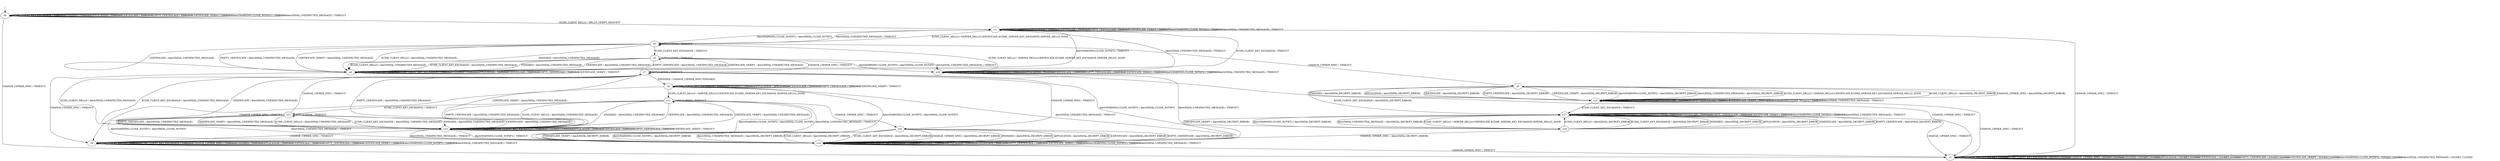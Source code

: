 digraph h5 {
s0 [label="s0"];
s1 [label="s1"];
s2 [label="s2"];
s3 [label="s3"];
s16 [label="s16"];
s4 [label="s4"];
s5 [label="s5"];
s6 [label="s6"];
s7 [label="s7"];
s9 [label="s9"];
s15 [label="s15"];
s17 [label="s17"];
s8 [label="s8"];
s10 [label="s10"];
s13 [label="s13"];
s14 [label="s14"];
s18 [label="s18"];
s11 [label="s11"];
s12 [label="s12"];
s0 -> s1 [label="ECDH_CLIENT_HELLO / HELLO_VERIFY_REQUEST"];
s0 -> s0 [label="ECDH_CLIENT_KEY_EXCHANGE / TIMEOUT"];
s0 -> s2 [label="CHANGE_CIPHER_SPEC / TIMEOUT"];
s0 -> s0 [label="FINISHED / TIMEOUT"];
s0 -> s0 [label="APPLICATION / TIMEOUT"];
s0 -> s0 [label="CERTIFICATE / TIMEOUT"];
s0 -> s0 [label="EMPTY_CERTIFICATE / TIMEOUT"];
s0 -> s0 [label="CERTIFICATE_VERIFY / TIMEOUT"];
s0 -> s0 [label="Alert(WARNING,CLOSE_NOTIFY) / TIMEOUT"];
s0 -> s0 [label="Alert(FATAL,UNEXPECTED_MESSAGE) / TIMEOUT"];
s1 -> s3 [label="ECDH_CLIENT_HELLO / SERVER_HELLO,CERTIFICATE,ECDHE_SERVER_KEY_EXCHANGE,SERVER_HELLO_DONE"];
s1 -> s16 [label="ECDH_CLIENT_KEY_EXCHANGE / TIMEOUT"];
s1 -> s2 [label="CHANGE_CIPHER_SPEC / TIMEOUT"];
s1 -> s1 [label="FINISHED / TIMEOUT"];
s1 -> s1 [label="APPLICATION / TIMEOUT"];
s1 -> s1 [label="CERTIFICATE / TIMEOUT"];
s1 -> s1 [label="EMPTY_CERTIFICATE / TIMEOUT"];
s1 -> s1 [label="CERTIFICATE_VERIFY / TIMEOUT"];
s1 -> s1 [label="Alert(WARNING,CLOSE_NOTIFY) / TIMEOUT"];
s1 -> s1 [label="Alert(FATAL,UNEXPECTED_MESSAGE) / TIMEOUT"];
s2 -> s2 [label="ECDH_CLIENT_HELLO / SOCKET_CLOSED"];
s2 -> s2 [label="ECDH_CLIENT_KEY_EXCHANGE / SOCKET_CLOSED"];
s2 -> s2 [label="CHANGE_CIPHER_SPEC / SOCKET_CLOSED"];
s2 -> s2 [label="FINISHED / SOCKET_CLOSED"];
s2 -> s2 [label="APPLICATION / SOCKET_CLOSED"];
s2 -> s2 [label="CERTIFICATE / SOCKET_CLOSED"];
s2 -> s2 [label="EMPTY_CERTIFICATE / SOCKET_CLOSED"];
s2 -> s2 [label="CERTIFICATE_VERIFY / SOCKET_CLOSED"];
s2 -> s2 [label="Alert(WARNING,CLOSE_NOTIFY) / SOCKET_CLOSED"];
s2 -> s2 [label="Alert(FATAL,UNEXPECTED_MESSAGE) / SOCKET_CLOSED"];
s3 -> s4 [label="ECDH_CLIENT_HELLO / Alert(FATAL,UNEXPECTED_MESSAGE)"];
s3 -> s5 [label="ECDH_CLIENT_KEY_EXCHANGE / TIMEOUT"];
s3 -> s6 [label="CHANGE_CIPHER_SPEC / TIMEOUT"];
s3 -> s4 [label="FINISHED / Alert(FATAL,UNEXPECTED_MESSAGE)"];
s3 -> s3 [label="APPLICATION / TIMEOUT"];
s3 -> s4 [label="CERTIFICATE / Alert(FATAL,UNEXPECTED_MESSAGE)"];
s3 -> s4 [label="EMPTY_CERTIFICATE / Alert(FATAL,UNEXPECTED_MESSAGE)"];
s3 -> s4 [label="CERTIFICATE_VERIFY / Alert(FATAL,UNEXPECTED_MESSAGE)"];
s3 -> s1 [label="Alert(WARNING,CLOSE_NOTIFY) / Alert(FATAL,CLOSE_NOTIFY)"];
s3 -> s1 [label="Alert(FATAL,UNEXPECTED_MESSAGE) / TIMEOUT"];
s16 -> s3 [label="ECDH_CLIENT_HELLO / SERVER_HELLO,CERTIFICATE,ECDHE_SERVER_KEY_EXCHANGE,SERVER_HELLO_DONE"];
s16 -> s16 [label="ECDH_CLIENT_KEY_EXCHANGE / TIMEOUT"];
s16 -> s2 [label="CHANGE_CIPHER_SPEC / TIMEOUT"];
s16 -> s16 [label="FINISHED / TIMEOUT"];
s16 -> s16 [label="APPLICATION / TIMEOUT"];
s16 -> s16 [label="CERTIFICATE / TIMEOUT"];
s16 -> s16 [label="EMPTY_CERTIFICATE / TIMEOUT"];
s16 -> s16 [label="CERTIFICATE_VERIFY / TIMEOUT"];
s16 -> s16 [label="Alert(WARNING,CLOSE_NOTIFY) / TIMEOUT"];
s16 -> s16 [label="Alert(FATAL,UNEXPECTED_MESSAGE) / TIMEOUT"];
s4 -> s4 [label="ECDH_CLIENT_HELLO / TIMEOUT"];
s4 -> s4 [label="ECDH_CLIENT_KEY_EXCHANGE / TIMEOUT"];
s4 -> s9 [label="CHANGE_CIPHER_SPEC / TIMEOUT"];
s4 -> s4 [label="FINISHED / TIMEOUT"];
s4 -> s4 [label="APPLICATION / TIMEOUT"];
s4 -> s4 [label="CERTIFICATE / TIMEOUT"];
s4 -> s4 [label="EMPTY_CERTIFICATE / TIMEOUT"];
s4 -> s4 [label="CERTIFICATE_VERIFY / TIMEOUT"];
s4 -> s1 [label="Alert(WARNING,CLOSE_NOTIFY) / TIMEOUT"];
s4 -> s1 [label="Alert(FATAL,UNEXPECTED_MESSAGE) / TIMEOUT"];
s5 -> s4 [label="ECDH_CLIENT_HELLO / Alert(FATAL,UNEXPECTED_MESSAGE)"];
s5 -> s4 [label="ECDH_CLIENT_KEY_EXCHANGE / Alert(FATAL,UNEXPECTED_MESSAGE)"];
s5 -> s7 [label="CHANGE_CIPHER_SPEC / TIMEOUT"];
s5 -> s4 [label="FINISHED / Alert(FATAL,UNEXPECTED_MESSAGE)"];
s5 -> s5 [label="APPLICATION / TIMEOUT"];
s5 -> s4 [label="CERTIFICATE / Alert(FATAL,UNEXPECTED_MESSAGE)"];
s5 -> s4 [label="EMPTY_CERTIFICATE / Alert(FATAL,UNEXPECTED_MESSAGE)"];
s5 -> s4 [label="CERTIFICATE_VERIFY / Alert(FATAL,UNEXPECTED_MESSAGE)"];
s5 -> s16 [label="Alert(WARNING,CLOSE_NOTIFY) / Alert(FATAL,CLOSE_NOTIFY)"];
s5 -> s16 [label="Alert(FATAL,UNEXPECTED_MESSAGE) / TIMEOUT"];
s6 -> s15 [label="ECDH_CLIENT_HELLO / Alert(FATAL,DECRYPT_ERROR)"];
s6 -> s17 [label="ECDH_CLIENT_KEY_EXCHANGE / Alert(FATAL,DECRYPT_ERROR)"];
s6 -> s15 [label="CHANGE_CIPHER_SPEC / Alert(FATAL,DECRYPT_ERROR)"];
s6 -> s15 [label="FINISHED / Alert(FATAL,DECRYPT_ERROR)"];
s6 -> s15 [label="APPLICATION / Alert(FATAL,DECRYPT_ERROR)"];
s6 -> s15 [label="CERTIFICATE / Alert(FATAL,DECRYPT_ERROR)"];
s6 -> s15 [label="EMPTY_CERTIFICATE / Alert(FATAL,DECRYPT_ERROR)"];
s6 -> s15 [label="CERTIFICATE_VERIFY / Alert(FATAL,DECRYPT_ERROR)"];
s6 -> s15 [label="Alert(WARNING,CLOSE_NOTIFY) / Alert(FATAL,DECRYPT_ERROR)"];
s6 -> s15 [label="Alert(FATAL,UNEXPECTED_MESSAGE) / Alert(FATAL,DECRYPT_ERROR)"];
s7 -> s13 [label="ECDH_CLIENT_HELLO / Alert(FATAL,UNEXPECTED_MESSAGE)"];
s7 -> s13 [label="ECDH_CLIENT_KEY_EXCHANGE / Alert(FATAL,UNEXPECTED_MESSAGE)"];
s7 -> s10 [label="CHANGE_CIPHER_SPEC / TIMEOUT"];
s7 -> s8 [label="FINISHED / CHANGE_CIPHER_SPEC,FINISHED"];
s7 -> s7 [label="APPLICATION / TIMEOUT"];
s7 -> s13 [label="CERTIFICATE / Alert(FATAL,UNEXPECTED_MESSAGE)"];
s7 -> s13 [label="EMPTY_CERTIFICATE / Alert(FATAL,UNEXPECTED_MESSAGE)"];
s7 -> s13 [label="CERTIFICATE_VERIFY / Alert(FATAL,UNEXPECTED_MESSAGE)"];
s7 -> s14 [label="Alert(WARNING,CLOSE_NOTIFY) / Alert(FATAL,CLOSE_NOTIFY)"];
s7 -> s14 [label="Alert(FATAL,UNEXPECTED_MESSAGE) / TIMEOUT"];
s9 -> s9 [label="ECDH_CLIENT_HELLO / TIMEOUT"];
s9 -> s9 [label="ECDH_CLIENT_KEY_EXCHANGE / TIMEOUT"];
s9 -> s9 [label="CHANGE_CIPHER_SPEC / TIMEOUT"];
s9 -> s9 [label="FINISHED / TIMEOUT"];
s9 -> s9 [label="APPLICATION / TIMEOUT"];
s9 -> s9 [label="CERTIFICATE / TIMEOUT"];
s9 -> s9 [label="EMPTY_CERTIFICATE / TIMEOUT"];
s9 -> s9 [label="CERTIFICATE_VERIFY / TIMEOUT"];
s9 -> s9 [label="Alert(WARNING,CLOSE_NOTIFY) / TIMEOUT"];
s9 -> s9 [label="Alert(FATAL,UNEXPECTED_MESSAGE) / TIMEOUT"];
s15 -> s6 [label="ECDH_CLIENT_HELLO / SERVER_HELLO,CERTIFICATE,ECDHE_SERVER_KEY_EXCHANGE,SERVER_HELLO_DONE"];
s15 -> s17 [label="ECDH_CLIENT_KEY_EXCHANGE / TIMEOUT"];
s15 -> s2 [label="CHANGE_CIPHER_SPEC / TIMEOUT"];
s15 -> s15 [label="FINISHED / TIMEOUT"];
s15 -> s15 [label="APPLICATION / TIMEOUT"];
s15 -> s15 [label="CERTIFICATE / TIMEOUT"];
s15 -> s15 [label="EMPTY_CERTIFICATE / TIMEOUT"];
s15 -> s15 [label="CERTIFICATE_VERIFY / TIMEOUT"];
s15 -> s15 [label="Alert(WARNING,CLOSE_NOTIFY) / TIMEOUT"];
s15 -> s15 [label="Alert(FATAL,UNEXPECTED_MESSAGE) / TIMEOUT"];
s17 -> s18 [label="ECDH_CLIENT_HELLO / SERVER_HELLO,CERTIFICATE,ECDHE_SERVER_KEY_EXCHANGE,SERVER_HELLO_DONE"];
s17 -> s17 [label="ECDH_CLIENT_KEY_EXCHANGE / TIMEOUT"];
s17 -> s2 [label="CHANGE_CIPHER_SPEC / TIMEOUT"];
s17 -> s17 [label="FINISHED / TIMEOUT"];
s17 -> s17 [label="APPLICATION / TIMEOUT"];
s17 -> s17 [label="CERTIFICATE / TIMEOUT"];
s17 -> s17 [label="EMPTY_CERTIFICATE / TIMEOUT"];
s17 -> s17 [label="CERTIFICATE_VERIFY / TIMEOUT"];
s17 -> s17 [label="Alert(WARNING,CLOSE_NOTIFY) / TIMEOUT"];
s17 -> s17 [label="Alert(FATAL,UNEXPECTED_MESSAGE) / TIMEOUT"];
s8 -> s11 [label="ECDH_CLIENT_HELLO / SERVER_HELLO,CERTIFICATE,ECDHE_SERVER_KEY_EXCHANGE,SERVER_HELLO_DONE"];
s8 -> s8 [label="ECDH_CLIENT_KEY_EXCHANGE / TIMEOUT"];
s8 -> s9 [label="CHANGE_CIPHER_SPEC / TIMEOUT"];
s8 -> s8 [label="FINISHED / TIMEOUT"];
s8 -> s8 [label="APPLICATION / APPLICATION"];
s8 -> s8 [label="CERTIFICATE / TIMEOUT"];
s8 -> s8 [label="EMPTY_CERTIFICATE / TIMEOUT"];
s8 -> s8 [label="CERTIFICATE_VERIFY / TIMEOUT"];
s8 -> s14 [label="Alert(WARNING,CLOSE_NOTIFY) / Alert(FATAL,CLOSE_NOTIFY)"];
s8 -> s14 [label="Alert(FATAL,UNEXPECTED_MESSAGE) / TIMEOUT"];
s10 -> s14 [label="ECDH_CLIENT_HELLO / Alert(FATAL,DECRYPT_ERROR)"];
s10 -> s14 [label="ECDH_CLIENT_KEY_EXCHANGE / Alert(FATAL,DECRYPT_ERROR)"];
s10 -> s14 [label="CHANGE_CIPHER_SPEC / Alert(FATAL,DECRYPT_ERROR)"];
s10 -> s14 [label="FINISHED / Alert(FATAL,DECRYPT_ERROR)"];
s10 -> s14 [label="APPLICATION / Alert(FATAL,DECRYPT_ERROR)"];
s10 -> s14 [label="CERTIFICATE / Alert(FATAL,DECRYPT_ERROR)"];
s10 -> s14 [label="EMPTY_CERTIFICATE / Alert(FATAL,DECRYPT_ERROR)"];
s10 -> s14 [label="CERTIFICATE_VERIFY / Alert(FATAL,DECRYPT_ERROR)"];
s10 -> s14 [label="Alert(WARNING,CLOSE_NOTIFY) / Alert(FATAL,DECRYPT_ERROR)"];
s10 -> s14 [label="Alert(FATAL,UNEXPECTED_MESSAGE) / Alert(FATAL,DECRYPT_ERROR)"];
s13 -> s13 [label="ECDH_CLIENT_HELLO / TIMEOUT"];
s13 -> s13 [label="ECDH_CLIENT_KEY_EXCHANGE / TIMEOUT"];
s13 -> s9 [label="CHANGE_CIPHER_SPEC / TIMEOUT"];
s13 -> s13 [label="FINISHED / TIMEOUT"];
s13 -> s13 [label="APPLICATION / TIMEOUT"];
s13 -> s13 [label="CERTIFICATE / TIMEOUT"];
s13 -> s13 [label="EMPTY_CERTIFICATE / TIMEOUT"];
s13 -> s13 [label="CERTIFICATE_VERIFY / TIMEOUT"];
s13 -> s14 [label="Alert(WARNING,CLOSE_NOTIFY) / TIMEOUT"];
s13 -> s14 [label="Alert(FATAL,UNEXPECTED_MESSAGE) / TIMEOUT"];
s14 -> s14 [label="ECDH_CLIENT_HELLO / TIMEOUT"];
s14 -> s14 [label="ECDH_CLIENT_KEY_EXCHANGE / TIMEOUT"];
s14 -> s2 [label="CHANGE_CIPHER_SPEC / TIMEOUT"];
s14 -> s14 [label="FINISHED / TIMEOUT"];
s14 -> s14 [label="APPLICATION / TIMEOUT"];
s14 -> s14 [label="CERTIFICATE / TIMEOUT"];
s14 -> s14 [label="EMPTY_CERTIFICATE / TIMEOUT"];
s14 -> s14 [label="CERTIFICATE_VERIFY / TIMEOUT"];
s14 -> s14 [label="Alert(WARNING,CLOSE_NOTIFY) / TIMEOUT"];
s14 -> s14 [label="Alert(FATAL,UNEXPECTED_MESSAGE) / TIMEOUT"];
s18 -> s17 [label="ECDH_CLIENT_HELLO / Alert(FATAL,DECRYPT_ERROR)"];
s18 -> s17 [label="ECDH_CLIENT_KEY_EXCHANGE / Alert(FATAL,DECRYPT_ERROR)"];
s18 -> s14 [label="CHANGE_CIPHER_SPEC / Alert(FATAL,DECRYPT_ERROR)"];
s18 -> s17 [label="FINISHED / Alert(FATAL,DECRYPT_ERROR)"];
s18 -> s17 [label="APPLICATION / Alert(FATAL,DECRYPT_ERROR)"];
s18 -> s17 [label="CERTIFICATE / Alert(FATAL,DECRYPT_ERROR)"];
s18 -> s17 [label="EMPTY_CERTIFICATE / Alert(FATAL,DECRYPT_ERROR)"];
s18 -> s17 [label="CERTIFICATE_VERIFY / Alert(FATAL,DECRYPT_ERROR)"];
s18 -> s17 [label="Alert(WARNING,CLOSE_NOTIFY) / Alert(FATAL,DECRYPT_ERROR)"];
s18 -> s17 [label="Alert(FATAL,UNEXPECTED_MESSAGE) / Alert(FATAL,DECRYPT_ERROR)"];
s11 -> s13 [label="ECDH_CLIENT_HELLO / Alert(FATAL,UNEXPECTED_MESSAGE)"];
s11 -> s12 [label="ECDH_CLIENT_KEY_EXCHANGE / TIMEOUT"];
s11 -> s10 [label="CHANGE_CIPHER_SPEC / TIMEOUT"];
s11 -> s13 [label="FINISHED / Alert(FATAL,UNEXPECTED_MESSAGE)"];
s11 -> s11 [label="APPLICATION / TIMEOUT"];
s11 -> s13 [label="CERTIFICATE / Alert(FATAL,UNEXPECTED_MESSAGE)"];
s11 -> s13 [label="EMPTY_CERTIFICATE / Alert(FATAL,UNEXPECTED_MESSAGE)"];
s11 -> s13 [label="CERTIFICATE_VERIFY / Alert(FATAL,UNEXPECTED_MESSAGE)"];
s11 -> s14 [label="Alert(WARNING,CLOSE_NOTIFY) / Alert(FATAL,CLOSE_NOTIFY)"];
s11 -> s14 [label="Alert(FATAL,UNEXPECTED_MESSAGE) / TIMEOUT"];
s12 -> s13 [label="ECDH_CLIENT_HELLO / Alert(FATAL,UNEXPECTED_MESSAGE)"];
s12 -> s13 [label="ECDH_CLIENT_KEY_EXCHANGE / Alert(FATAL,UNEXPECTED_MESSAGE)"];
s12 -> s7 [label="CHANGE_CIPHER_SPEC / TIMEOUT"];
s12 -> s13 [label="FINISHED / Alert(FATAL,UNEXPECTED_MESSAGE)"];
s12 -> s12 [label="APPLICATION / TIMEOUT"];
s12 -> s13 [label="CERTIFICATE / Alert(FATAL,UNEXPECTED_MESSAGE)"];
s12 -> s13 [label="EMPTY_CERTIFICATE / Alert(FATAL,UNEXPECTED_MESSAGE)"];
s12 -> s13 [label="CERTIFICATE_VERIFY / Alert(FATAL,UNEXPECTED_MESSAGE)"];
s12 -> s14 [label="Alert(WARNING,CLOSE_NOTIFY) / Alert(FATAL,CLOSE_NOTIFY)"];
s12 -> s14 [label="Alert(FATAL,UNEXPECTED_MESSAGE) / TIMEOUT"];
__start0 [shape=none, label=""];
__start0 -> s0 [label=""];
}
